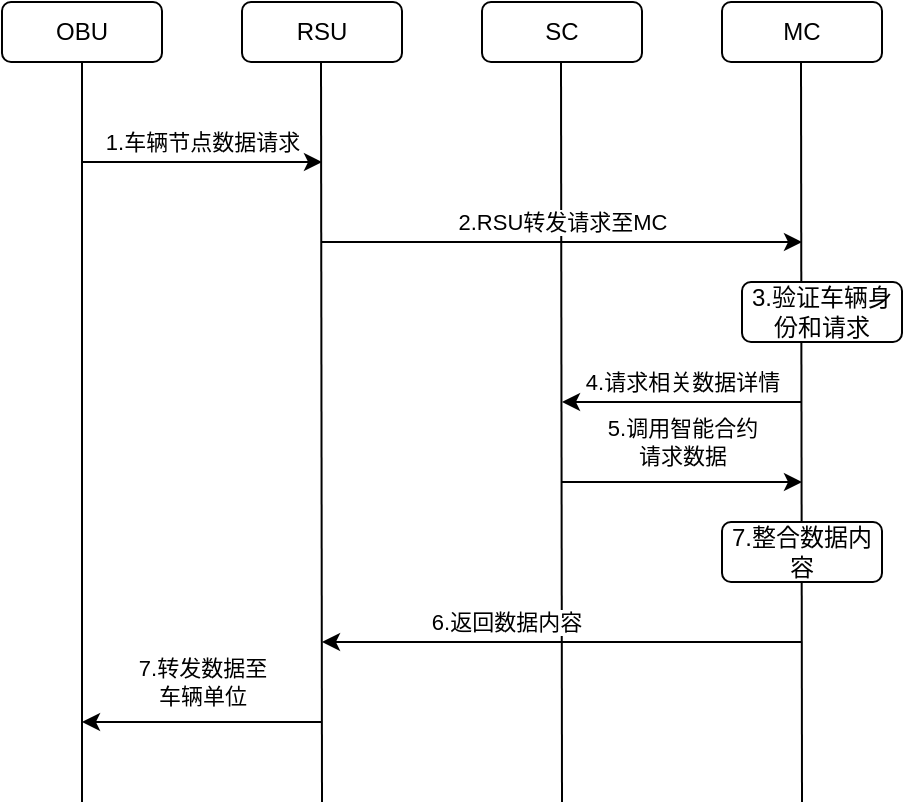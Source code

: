 <mxfile version="20.8.13" type="github">
  <diagram id="-KhWxun8ObMhiOvJqzjZ" name="第 1 页">
    <mxGraphModel dx="1434" dy="756" grid="1" gridSize="10" guides="1" tooltips="1" connect="1" arrows="1" fold="1" page="1" pageScale="1" pageWidth="827" pageHeight="1169" math="0" shadow="0">
      <root>
        <mxCell id="0" />
        <mxCell id="1" parent="0" />
        <mxCell id="u-hLE3L-y5ioJGdZaA26-1" value="OBU" style="rounded=1;whiteSpace=wrap;html=1;" parent="1" vertex="1">
          <mxGeometry x="80" y="80" width="80" height="30" as="geometry" />
        </mxCell>
        <mxCell id="u-hLE3L-y5ioJGdZaA26-3" value="RSU" style="rounded=1;whiteSpace=wrap;html=1;" parent="1" vertex="1">
          <mxGeometry x="200" y="80" width="80" height="30" as="geometry" />
        </mxCell>
        <mxCell id="u-hLE3L-y5ioJGdZaA26-4" value="SC" style="rounded=1;whiteSpace=wrap;html=1;" parent="1" vertex="1">
          <mxGeometry x="320" y="80" width="80" height="30" as="geometry" />
        </mxCell>
        <mxCell id="u-hLE3L-y5ioJGdZaA26-5" value="MC" style="rounded=1;whiteSpace=wrap;html=1;" parent="1" vertex="1">
          <mxGeometry x="440" y="80" width="80" height="30" as="geometry" />
        </mxCell>
        <mxCell id="u-hLE3L-y5ioJGdZaA26-6" value="" style="endArrow=none;html=1;rounded=0;entryX=0.5;entryY=1;entryDx=0;entryDy=0;" parent="1" target="u-hLE3L-y5ioJGdZaA26-1" edge="1">
          <mxGeometry width="50" height="50" relative="1" as="geometry">
            <mxPoint x="120" y="480" as="sourcePoint" />
            <mxPoint x="440" y="360" as="targetPoint" />
          </mxGeometry>
        </mxCell>
        <mxCell id="u-hLE3L-y5ioJGdZaA26-7" value="" style="endArrow=none;html=1;rounded=0;entryX=0.5;entryY=1;entryDx=0;entryDy=0;" parent="1" edge="1">
          <mxGeometry width="50" height="50" relative="1" as="geometry">
            <mxPoint x="240" y="480" as="sourcePoint" />
            <mxPoint x="239.5" y="110" as="targetPoint" />
          </mxGeometry>
        </mxCell>
        <mxCell id="u-hLE3L-y5ioJGdZaA26-8" value="" style="endArrow=none;html=1;rounded=0;entryX=0.5;entryY=1;entryDx=0;entryDy=0;" parent="1" edge="1">
          <mxGeometry width="50" height="50" relative="1" as="geometry">
            <mxPoint x="360" y="480" as="sourcePoint" />
            <mxPoint x="359.5" y="110" as="targetPoint" />
          </mxGeometry>
        </mxCell>
        <mxCell id="u-hLE3L-y5ioJGdZaA26-9" value="" style="endArrow=none;html=1;rounded=0;entryX=0.5;entryY=1;entryDx=0;entryDy=0;" parent="1" edge="1">
          <mxGeometry width="50" height="50" relative="1" as="geometry">
            <mxPoint x="480" y="480" as="sourcePoint" />
            <mxPoint x="479.5" y="110" as="targetPoint" />
          </mxGeometry>
        </mxCell>
        <mxCell id="u-hLE3L-y5ioJGdZaA26-10" value="" style="endArrow=classic;html=1;rounded=0;" parent="1" edge="1">
          <mxGeometry width="50" height="50" relative="1" as="geometry">
            <mxPoint x="120" y="160" as="sourcePoint" />
            <mxPoint x="240" y="160" as="targetPoint" />
          </mxGeometry>
        </mxCell>
        <mxCell id="u-hLE3L-y5ioJGdZaA26-12" value="1.车辆节点数据请求" style="edgeLabel;html=1;align=center;verticalAlign=middle;resizable=0;points=[];" parent="u-hLE3L-y5ioJGdZaA26-10" vertex="1" connectable="0">
          <mxGeometry x="0.467" y="-1" relative="1" as="geometry">
            <mxPoint x="-28" y="-11" as="offset" />
          </mxGeometry>
        </mxCell>
        <mxCell id="u-hLE3L-y5ioJGdZaA26-13" value="3.验证车辆身份和请求" style="rounded=1;whiteSpace=wrap;html=1;" parent="1" vertex="1">
          <mxGeometry x="450" y="220" width="80" height="30" as="geometry" />
        </mxCell>
        <mxCell id="u-hLE3L-y5ioJGdZaA26-14" value="" style="endArrow=classic;html=1;rounded=0;" parent="1" edge="1">
          <mxGeometry width="50" height="50" relative="1" as="geometry">
            <mxPoint x="240" y="200" as="sourcePoint" />
            <mxPoint x="480" y="200" as="targetPoint" />
          </mxGeometry>
        </mxCell>
        <mxCell id="u-hLE3L-y5ioJGdZaA26-15" value="2.RSU转发请求至MC" style="edgeLabel;html=1;align=center;verticalAlign=middle;resizable=0;points=[];" parent="u-hLE3L-y5ioJGdZaA26-14" vertex="1" connectable="0">
          <mxGeometry x="0.467" y="-1" relative="1" as="geometry">
            <mxPoint x="-56" y="-11" as="offset" />
          </mxGeometry>
        </mxCell>
        <mxCell id="u-hLE3L-y5ioJGdZaA26-21" value="" style="endArrow=classic;html=1;rounded=0;" parent="1" edge="1">
          <mxGeometry width="50" height="50" relative="1" as="geometry">
            <mxPoint x="480" y="280" as="sourcePoint" />
            <mxPoint x="360" y="280" as="targetPoint" />
          </mxGeometry>
        </mxCell>
        <mxCell id="u-hLE3L-y5ioJGdZaA26-22" value="4.请求相关数据详情" style="edgeLabel;html=1;align=center;verticalAlign=middle;resizable=0;points=[];" parent="u-hLE3L-y5ioJGdZaA26-21" vertex="1" connectable="0">
          <mxGeometry x="0.467" y="-1" relative="1" as="geometry">
            <mxPoint x="28" y="-9" as="offset" />
          </mxGeometry>
        </mxCell>
        <mxCell id="u-hLE3L-y5ioJGdZaA26-23" value="" style="endArrow=classic;html=1;rounded=0;" parent="1" edge="1">
          <mxGeometry width="50" height="50" relative="1" as="geometry">
            <mxPoint x="480" y="400" as="sourcePoint" />
            <mxPoint x="240" y="400" as="targetPoint" />
          </mxGeometry>
        </mxCell>
        <mxCell id="u-hLE3L-y5ioJGdZaA26-24" value="6.返回数据内容" style="edgeLabel;html=1;align=center;verticalAlign=middle;resizable=0;points=[];" parent="u-hLE3L-y5ioJGdZaA26-23" vertex="1" connectable="0">
          <mxGeometry x="0.467" y="-1" relative="1" as="geometry">
            <mxPoint x="28" y="-9" as="offset" />
          </mxGeometry>
        </mxCell>
        <mxCell id="0mVK_wUSeeb_6t9G6ki4-1" value="" style="endArrow=classic;html=1;rounded=0;" parent="1" edge="1">
          <mxGeometry width="50" height="50" relative="1" as="geometry">
            <mxPoint x="360" y="320" as="sourcePoint" />
            <mxPoint x="480" y="320" as="targetPoint" />
          </mxGeometry>
        </mxCell>
        <mxCell id="0mVK_wUSeeb_6t9G6ki4-2" value="5.调用智能合约&lt;br&gt;请求数据" style="edgeLabel;html=1;align=center;verticalAlign=middle;resizable=0;points=[];" parent="0mVK_wUSeeb_6t9G6ki4-1" vertex="1" connectable="0">
          <mxGeometry x="0.467" y="-1" relative="1" as="geometry">
            <mxPoint x="-28" y="-21" as="offset" />
          </mxGeometry>
        </mxCell>
        <mxCell id="ZrWlqY3jesWYlPdx5-cR-1" value="7.整合数据内容" style="rounded=1;whiteSpace=wrap;html=1;" vertex="1" parent="1">
          <mxGeometry x="440" y="340" width="80" height="30" as="geometry" />
        </mxCell>
        <mxCell id="ZrWlqY3jesWYlPdx5-cR-2" value="" style="endArrow=classic;html=1;rounded=0;" edge="1" parent="1">
          <mxGeometry width="50" height="50" relative="1" as="geometry">
            <mxPoint x="240" y="440" as="sourcePoint" />
            <mxPoint x="120" y="440" as="targetPoint" />
          </mxGeometry>
        </mxCell>
        <mxCell id="ZrWlqY3jesWYlPdx5-cR-3" value="7.转发数据至&lt;br&gt;车辆单位" style="edgeLabel;html=1;align=center;verticalAlign=middle;resizable=0;points=[];" vertex="1" connectable="0" parent="ZrWlqY3jesWYlPdx5-cR-2">
          <mxGeometry x="0.467" y="-1" relative="1" as="geometry">
            <mxPoint x="28" y="-19" as="offset" />
          </mxGeometry>
        </mxCell>
      </root>
    </mxGraphModel>
  </diagram>
</mxfile>
